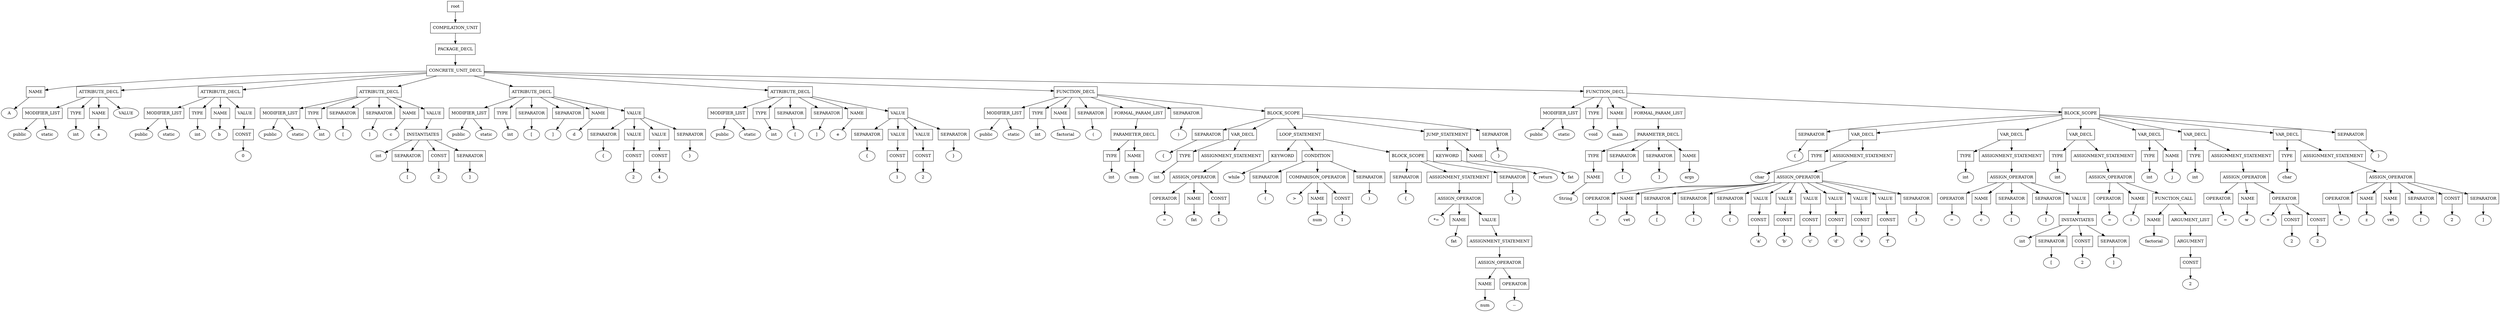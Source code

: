 digraph G {
	splines="TRUE";
	n_0 [label="root", shape="rectangle"]
	n_0 -> n_1
	n_1 [label="COMPILATION_UNIT", shape="rectangle"]
	n_1 -> n_2
	n_2 [label="PACKAGE_DECL", shape="rectangle"]
	n_2 -> n_3
	n_3 [label="CONCRETE_UNIT_DECL", shape="rectangle"]
	n_3 -> n_4
	n_4 [label="NAME", shape="rectangle"]
	n_4 -> n_12
	n_12 [label="A", shape="ellipse"]
	n_3 -> n_5
	n_5 [label="ATTRIBUTE_DECL", shape="rectangle"]
	n_5 -> n_13
	n_13 [label="MODIFIER_LIST", shape="rectangle"]
	n_13 -> n_51
	n_51 [label="public", shape="ellipse"]
	n_13 -> n_52
	n_52 [label="static", shape="ellipse"]
	n_5 -> n_14
	n_14 [label="TYPE", shape="rectangle"]
	n_14 -> n_53
	n_53 [label="int", shape="ellipse"]
	n_5 -> n_15
	n_15 [label="NAME", shape="rectangle"]
	n_15 -> n_54
	n_54 [label="a", shape="ellipse"]
	n_5 -> n_16
	n_16 [label="VALUE", shape="ellipse"]
	n_3 -> n_6
	n_6 [label="ATTRIBUTE_DECL", shape="rectangle"]
	n_6 -> n_17
	n_17 [label="MODIFIER_LIST", shape="rectangle"]
	n_17 -> n_55
	n_55 [label="public", shape="ellipse"]
	n_17 -> n_56
	n_56 [label="static", shape="ellipse"]
	n_6 -> n_18
	n_18 [label="TYPE", shape="rectangle"]
	n_18 -> n_57
	n_57 [label="int", shape="ellipse"]
	n_6 -> n_19
	n_19 [label="NAME", shape="rectangle"]
	n_19 -> n_58
	n_58 [label="b", shape="ellipse"]
	n_6 -> n_20
	n_20 [label="VALUE", shape="rectangle"]
	n_20 -> n_59
	n_59 [label="CONST", shape="rectangle"]
	n_59 -> n_112
	n_112 [label="0", shape="ellipse"]
	n_3 -> n_7
	n_7 [label="ATTRIBUTE_DECL", shape="rectangle"]
	n_7 -> n_21
	n_21 [label="MODIFIER_LIST", shape="rectangle"]
	n_21 -> n_60
	n_60 [label="public", shape="ellipse"]
	n_21 -> n_61
	n_61 [label="static", shape="ellipse"]
	n_7 -> n_22
	n_22 [label="TYPE", shape="rectangle"]
	n_22 -> n_62
	n_62 [label="int", shape="ellipse"]
	n_7 -> n_23
	n_23 [label="SEPARATOR", shape="rectangle"]
	n_23 -> n_63
	n_63 [label="[", shape="ellipse"]
	n_7 -> n_24
	n_24 [label="SEPARATOR", shape="rectangle"]
	n_24 -> n_64
	n_64 [label="]", shape="ellipse"]
	n_7 -> n_25
	n_25 [label="NAME", shape="rectangle"]
	n_25 -> n_65
	n_65 [label="c", shape="ellipse"]
	n_7 -> n_26
	n_26 [label="VALUE", shape="rectangle"]
	n_26 -> n_66
	n_66 [label="INSTANTIATES", shape="rectangle"]
	n_66 -> n_113
	n_113 [label="int", shape="ellipse"]
	n_66 -> n_114
	n_114 [label="SEPARATOR", shape="rectangle"]
	n_114 -> n_154
	n_154 [label="[", shape="ellipse"]
	n_66 -> n_115
	n_115 [label="CONST", shape="rectangle"]
	n_115 -> n_155
	n_155 [label="2", shape="ellipse"]
	n_66 -> n_116
	n_116 [label="SEPARATOR", shape="rectangle"]
	n_116 -> n_156
	n_156 [label="]", shape="ellipse"]
	n_3 -> n_8
	n_8 [label="ATTRIBUTE_DECL", shape="rectangle"]
	n_8 -> n_27
	n_27 [label="MODIFIER_LIST", shape="rectangle"]
	n_27 -> n_67
	n_67 [label="public", shape="ellipse"]
	n_27 -> n_68
	n_68 [label="static", shape="ellipse"]
	n_8 -> n_28
	n_28 [label="TYPE", shape="rectangle"]
	n_28 -> n_69
	n_69 [label="int", shape="ellipse"]
	n_8 -> n_29
	n_29 [label="SEPARATOR", shape="rectangle"]
	n_29 -> n_70
	n_70 [label="[", shape="ellipse"]
	n_8 -> n_30
	n_30 [label="SEPARATOR", shape="rectangle"]
	n_30 -> n_71
	n_71 [label="]", shape="ellipse"]
	n_8 -> n_31
	n_31 [label="NAME", shape="rectangle"]
	n_31 -> n_72
	n_72 [label="d", shape="ellipse"]
	n_8 -> n_32
	n_32 [label="VALUE", shape="rectangle"]
	n_32 -> n_73
	n_73 [label="SEPARATOR", shape="rectangle"]
	n_73 -> n_117
	n_117 [label="{", shape="ellipse"]
	n_32 -> n_74
	n_74 [label="VALUE", shape="rectangle"]
	n_74 -> n_118
	n_118 [label="CONST", shape="rectangle"]
	n_118 -> n_157
	n_157 [label="2", shape="ellipse"]
	n_32 -> n_75
	n_75 [label="VALUE", shape="rectangle"]
	n_75 -> n_119
	n_119 [label="CONST", shape="rectangle"]
	n_119 -> n_158
	n_158 [label="4", shape="ellipse"]
	n_32 -> n_76
	n_76 [label="SEPARATOR", shape="rectangle"]
	n_76 -> n_120
	n_120 [label="}", shape="ellipse"]
	n_3 -> n_9
	n_9 [label="ATTRIBUTE_DECL", shape="rectangle"]
	n_9 -> n_33
	n_33 [label="MODIFIER_LIST", shape="rectangle"]
	n_33 -> n_77
	n_77 [label="public", shape="ellipse"]
	n_33 -> n_78
	n_78 [label="static", shape="ellipse"]
	n_9 -> n_34
	n_34 [label="TYPE", shape="rectangle"]
	n_34 -> n_79
	n_79 [label="int", shape="ellipse"]
	n_9 -> n_35
	n_35 [label="SEPARATOR", shape="rectangle"]
	n_35 -> n_80
	n_80 [label="[", shape="ellipse"]
	n_9 -> n_36
	n_36 [label="SEPARATOR", shape="rectangle"]
	n_36 -> n_81
	n_81 [label="]", shape="ellipse"]
	n_9 -> n_37
	n_37 [label="NAME", shape="rectangle"]
	n_37 -> n_82
	n_82 [label="e", shape="ellipse"]
	n_9 -> n_38
	n_38 [label="VALUE", shape="rectangle"]
	n_38 -> n_83
	n_83 [label="SEPARATOR", shape="rectangle"]
	n_83 -> n_121
	n_121 [label="{", shape="ellipse"]
	n_38 -> n_84
	n_84 [label="VALUE", shape="rectangle"]
	n_84 -> n_122
	n_122 [label="CONST", shape="rectangle"]
	n_122 -> n_159
	n_159 [label="1", shape="ellipse"]
	n_38 -> n_85
	n_85 [label="VALUE", shape="rectangle"]
	n_85 -> n_123
	n_123 [label="CONST", shape="rectangle"]
	n_123 -> n_160
	n_160 [label="2", shape="ellipse"]
	n_38 -> n_86
	n_86 [label="SEPARATOR", shape="rectangle"]
	n_86 -> n_124
	n_124 [label="}", shape="ellipse"]
	n_3 -> n_10
	n_10 [label="FUNCTION_DECL", shape="rectangle"]
	n_10 -> n_39
	n_39 [label="MODIFIER_LIST", shape="rectangle"]
	n_39 -> n_87
	n_87 [label="public", shape="ellipse"]
	n_39 -> n_88
	n_88 [label="static", shape="ellipse"]
	n_10 -> n_40
	n_40 [label="TYPE", shape="rectangle"]
	n_40 -> n_89
	n_89 [label="int", shape="ellipse"]
	n_10 -> n_41
	n_41 [label="NAME", shape="rectangle"]
	n_41 -> n_90
	n_90 [label="factorial", shape="ellipse"]
	n_10 -> n_42
	n_42 [label="SEPARATOR", shape="rectangle"]
	n_42 -> n_91
	n_91 [label="(", shape="ellipse"]
	n_10 -> n_43
	n_43 [label="FORMAL_PARAM_LIST", shape="rectangle"]
	n_43 -> n_92
	n_92 [label="PARAMETER_DECL", shape="rectangle"]
	n_92 -> n_125
	n_125 [label="TYPE", shape="rectangle"]
	n_125 -> n_161
	n_161 [label="int", shape="ellipse"]
	n_92 -> n_126
	n_126 [label="NAME", shape="rectangle"]
	n_126 -> n_162
	n_162 [label="num", shape="ellipse"]
	n_10 -> n_44
	n_44 [label="SEPARATOR", shape="rectangle"]
	n_44 -> n_93
	n_93 [label=")", shape="ellipse"]
	n_10 -> n_45
	n_45 [label="BLOCK_SCOPE", shape="rectangle"]
	n_45 -> n_94
	n_94 [label="SEPARATOR", shape="rectangle"]
	n_94 -> n_127
	n_127 [label="{", shape="ellipse"]
	n_45 -> n_95
	n_95 [label="VAR_DECL", shape="rectangle"]
	n_95 -> n_128
	n_128 [label="TYPE", shape="rectangle"]
	n_128 -> n_163
	n_163 [label="int", shape="ellipse"]
	n_95 -> n_129
	n_129 [label="ASSIGNMENT_STATEMENT", shape="rectangle"]
	n_129 -> n_164
	n_164 [label="ASSIGN_OPERATOR", shape="rectangle"]
	n_164 -> n_190
	n_190 [label="OPERATOR", shape="rectangle"]
	n_190 -> n_231
	n_231 [label="=", shape="ellipse"]
	n_164 -> n_191
	n_191 [label="NAME", shape="rectangle"]
	n_191 -> n_232
	n_232 [label="fat", shape="ellipse"]
	n_164 -> n_192
	n_192 [label="CONST", shape="rectangle"]
	n_192 -> n_233
	n_233 [label="1", shape="ellipse"]
	n_45 -> n_96
	n_96 [label="LOOP_STATEMENT", shape="rectangle"]
	n_96 -> n_130
	n_130 [label="KEYWORD", shape="rectangle"]
	n_130 -> n_165
	n_165 [label="while", shape="ellipse"]
	n_96 -> n_131
	n_131 [label="CONDITION", shape="rectangle"]
	n_131 -> n_166
	n_166 [label="SEPARATOR", shape="rectangle"]
	n_166 -> n_193
	n_193 [label="(", shape="ellipse"]
	n_131 -> n_167
	n_167 [label="COMPARISON_OPERATOR", shape="rectangle"]
	n_167 -> n_194
	n_194 [label=">", shape="ellipse"]
	n_167 -> n_195
	n_195 [label="NAME", shape="rectangle"]
	n_195 -> n_234
	n_234 [label="num", shape="ellipse"]
	n_167 -> n_196
	n_196 [label="CONST", shape="rectangle"]
	n_196 -> n_235
	n_235 [label="1", shape="ellipse"]
	n_131 -> n_168
	n_168 [label="SEPARATOR", shape="rectangle"]
	n_168 -> n_197
	n_197 [label=")", shape="ellipse"]
	n_96 -> n_132
	n_132 [label="BLOCK_SCOPE", shape="rectangle"]
	n_132 -> n_169
	n_169 [label="SEPARATOR", shape="rectangle"]
	n_169 -> n_198
	n_198 [label="{", shape="ellipse"]
	n_132 -> n_170
	n_170 [label="ASSIGNMENT_STATEMENT", shape="rectangle"]
	n_170 -> n_199
	n_199 [label="ASSIGN_OPERATOR", shape="rectangle"]
	n_199 -> n_236
	n_236 [label="*=", shape="ellipse"]
	n_199 -> n_237
	n_237 [label="NAME", shape="rectangle"]
	n_237 -> n_271
	n_271 [label="fat", shape="ellipse"]
	n_199 -> n_238
	n_238 [label="VALUE", shape="rectangle"]
	n_238 -> n_272
	n_272 [label="ASSIGNMENT_STATEMENT", shape="rectangle"]
	n_272 -> n_287
	n_287 [label="ASSIGN_OPERATOR", shape="rectangle"]
	n_287 -> n_292
	n_292 [label="NAME", shape="rectangle"]
	n_292 -> n_295
	n_295 [label="num", shape="ellipse"]
	n_287 -> n_293
	n_293 [label="OPERATOR", shape="rectangle"]
	n_293 -> n_296
	n_296 [label="--", shape="ellipse"]
	n_132 -> n_171
	n_171 [label="SEPARATOR", shape="rectangle"]
	n_171 -> n_200
	n_200 [label="}", shape="ellipse"]
	n_45 -> n_97
	n_97 [label="JUMP_STATEMENT", shape="rectangle"]
	n_97 -> n_133
	n_133 [label="KEYWORD", shape="rectangle"]
	n_133 -> n_172
	n_172 [label="return", shape="ellipse"]
	n_97 -> n_134
	n_134 [label="NAME", shape="rectangle"]
	n_134 -> n_173
	n_173 [label="fat", shape="ellipse"]
	n_45 -> n_98
	n_98 [label="SEPARATOR", shape="rectangle"]
	n_98 -> n_135
	n_135 [label="}", shape="ellipse"]
	n_3 -> n_11
	n_11 [label="FUNCTION_DECL", shape="rectangle"]
	n_11 -> n_46
	n_46 [label="MODIFIER_LIST", shape="rectangle"]
	n_46 -> n_99
	n_99 [label="public", shape="ellipse"]
	n_46 -> n_100
	n_100 [label="static", shape="ellipse"]
	n_11 -> n_47
	n_47 [label="TYPE", shape="rectangle"]
	n_47 -> n_101
	n_101 [label="void", shape="ellipse"]
	n_11 -> n_48
	n_48 [label="NAME", shape="rectangle"]
	n_48 -> n_102
	n_102 [label="main", shape="ellipse"]
	n_11 -> n_49
	n_49 [label="FORMAL_PARAM_LIST", shape="rectangle"]
	n_49 -> n_103
	n_103 [label="PARAMETER_DECL", shape="rectangle"]
	n_103 -> n_136
	n_136 [label="TYPE", shape="rectangle"]
	n_136 -> n_174
	n_174 [label="NAME", shape="rectangle"]
	n_174 -> n_201
	n_201 [label="String", shape="ellipse"]
	n_103 -> n_137
	n_137 [label="SEPARATOR", shape="rectangle"]
	n_137 -> n_175
	n_175 [label="[", shape="ellipse"]
	n_103 -> n_138
	n_138 [label="SEPARATOR", shape="rectangle"]
	n_138 -> n_176
	n_176 [label="]", shape="ellipse"]
	n_103 -> n_139
	n_139 [label="NAME", shape="rectangle"]
	n_139 -> n_177
	n_177 [label="args", shape="ellipse"]
	n_11 -> n_50
	n_50 [label="BLOCK_SCOPE", shape="rectangle"]
	n_50 -> n_104
	n_104 [label="SEPARATOR", shape="rectangle"]
	n_104 -> n_140
	n_140 [label="{", shape="ellipse"]
	n_50 -> n_105
	n_105 [label="VAR_DECL", shape="rectangle"]
	n_105 -> n_141
	n_141 [label="TYPE", shape="rectangle"]
	n_141 -> n_178
	n_178 [label="char", shape="ellipse"]
	n_105 -> n_142
	n_142 [label="ASSIGNMENT_STATEMENT", shape="rectangle"]
	n_142 -> n_179
	n_179 [label="ASSIGN_OPERATOR", shape="rectangle"]
	n_179 -> n_202
	n_202 [label="OPERATOR", shape="rectangle"]
	n_202 -> n_239
	n_239 [label="=", shape="ellipse"]
	n_179 -> n_203
	n_203 [label="NAME", shape="rectangle"]
	n_203 -> n_240
	n_240 [label="vet", shape="ellipse"]
	n_179 -> n_204
	n_204 [label="SEPARATOR", shape="rectangle"]
	n_204 -> n_241
	n_241 [label="[", shape="ellipse"]
	n_179 -> n_205
	n_205 [label="SEPARATOR", shape="rectangle"]
	n_205 -> n_242
	n_242 [label="]", shape="ellipse"]
	n_179 -> n_206
	n_206 [label="SEPARATOR", shape="rectangle"]
	n_206 -> n_243
	n_243 [label="{", shape="ellipse"]
	n_179 -> n_207
	n_207 [label="VALUE", shape="rectangle"]
	n_207 -> n_244
	n_244 [label="CONST", shape="rectangle"]
	n_244 -> n_273
	n_273 [label="'a'", shape="ellipse"]
	n_179 -> n_208
	n_208 [label="VALUE", shape="rectangle"]
	n_208 -> n_245
	n_245 [label="CONST", shape="rectangle"]
	n_245 -> n_274
	n_274 [label="'b'", shape="ellipse"]
	n_179 -> n_209
	n_209 [label="VALUE", shape="rectangle"]
	n_209 -> n_246
	n_246 [label="CONST", shape="rectangle"]
	n_246 -> n_275
	n_275 [label="'c'", shape="ellipse"]
	n_179 -> n_210
	n_210 [label="VALUE", shape="rectangle"]
	n_210 -> n_247
	n_247 [label="CONST", shape="rectangle"]
	n_247 -> n_276
	n_276 [label="'d'", shape="ellipse"]
	n_179 -> n_211
	n_211 [label="VALUE", shape="rectangle"]
	n_211 -> n_248
	n_248 [label="CONST", shape="rectangle"]
	n_248 -> n_277
	n_277 [label="'e'", shape="ellipse"]
	n_179 -> n_212
	n_212 [label="VALUE", shape="rectangle"]
	n_212 -> n_249
	n_249 [label="CONST", shape="rectangle"]
	n_249 -> n_278
	n_278 [label="'f'", shape="ellipse"]
	n_179 -> n_213
	n_213 [label="SEPARATOR", shape="rectangle"]
	n_213 -> n_250
	n_250 [label="}", shape="ellipse"]
	n_50 -> n_106
	n_106 [label="VAR_DECL", shape="rectangle"]
	n_106 -> n_143
	n_143 [label="TYPE", shape="rectangle"]
	n_143 -> n_180
	n_180 [label="int", shape="ellipse"]
	n_106 -> n_144
	n_144 [label="ASSIGNMENT_STATEMENT", shape="rectangle"]
	n_144 -> n_181
	n_181 [label="ASSIGN_OPERATOR", shape="rectangle"]
	n_181 -> n_214
	n_214 [label="OPERATOR", shape="rectangle"]
	n_214 -> n_251
	n_251 [label="=", shape="ellipse"]
	n_181 -> n_215
	n_215 [label="NAME", shape="rectangle"]
	n_215 -> n_252
	n_252 [label="c", shape="ellipse"]
	n_181 -> n_216
	n_216 [label="SEPARATOR", shape="rectangle"]
	n_216 -> n_253
	n_253 [label="[", shape="ellipse"]
	n_181 -> n_217
	n_217 [label="SEPARATOR", shape="rectangle"]
	n_217 -> n_254
	n_254 [label="]", shape="ellipse"]
	n_181 -> n_218
	n_218 [label="VALUE", shape="rectangle"]
	n_218 -> n_255
	n_255 [label="INSTANTIATES", shape="rectangle"]
	n_255 -> n_279
	n_279 [label="int", shape="ellipse"]
	n_255 -> n_280
	n_280 [label="SEPARATOR", shape="rectangle"]
	n_280 -> n_288
	n_288 [label="[", shape="ellipse"]
	n_255 -> n_281
	n_281 [label="CONST", shape="rectangle"]
	n_281 -> n_289
	n_289 [label="2", shape="ellipse"]
	n_255 -> n_282
	n_282 [label="SEPARATOR", shape="rectangle"]
	n_282 -> n_290
	n_290 [label="]", shape="ellipse"]
	n_50 -> n_107
	n_107 [label="VAR_DECL", shape="rectangle"]
	n_107 -> n_145
	n_145 [label="TYPE", shape="rectangle"]
	n_145 -> n_182
	n_182 [label="int", shape="ellipse"]
	n_107 -> n_146
	n_146 [label="ASSIGNMENT_STATEMENT", shape="rectangle"]
	n_146 -> n_183
	n_183 [label="ASSIGN_OPERATOR", shape="rectangle"]
	n_183 -> n_219
	n_219 [label="OPERATOR", shape="rectangle"]
	n_219 -> n_256
	n_256 [label="=", shape="ellipse"]
	n_183 -> n_220
	n_220 [label="NAME", shape="rectangle"]
	n_220 -> n_257
	n_257 [label="i", shape="ellipse"]
	n_183 -> n_221
	n_221 [label="FUNCTION_CALL", shape="rectangle"]
	n_221 -> n_258
	n_258 [label="NAME", shape="rectangle"]
	n_258 -> n_283
	n_283 [label="factorial", shape="ellipse"]
	n_221 -> n_259
	n_259 [label="ARGUMENT_LIST", shape="rectangle"]
	n_259 -> n_284
	n_284 [label="ARGUMENT", shape="rectangle"]
	n_284 -> n_291
	n_291 [label="CONST", shape="rectangle"]
	n_291 -> n_294
	n_294 [label="2", shape="ellipse"]
	n_50 -> n_108
	n_108 [label="VAR_DECL", shape="rectangle"]
	n_108 -> n_147
	n_147 [label="TYPE", shape="rectangle"]
	n_147 -> n_184
	n_184 [label="int", shape="ellipse"]
	n_108 -> n_148
	n_148 [label="NAME", shape="rectangle"]
	n_148 -> n_185
	n_185 [label="j", shape="ellipse"]
	n_50 -> n_109
	n_109 [label="VAR_DECL", shape="rectangle"]
	n_109 -> n_149
	n_149 [label="TYPE", shape="rectangle"]
	n_149 -> n_186
	n_186 [label="int", shape="ellipse"]
	n_109 -> n_150
	n_150 [label="ASSIGNMENT_STATEMENT", shape="rectangle"]
	n_150 -> n_187
	n_187 [label="ASSIGN_OPERATOR", shape="rectangle"]
	n_187 -> n_222
	n_222 [label="OPERATOR", shape="rectangle"]
	n_222 -> n_260
	n_260 [label="=", shape="ellipse"]
	n_187 -> n_223
	n_223 [label="NAME", shape="rectangle"]
	n_223 -> n_261
	n_261 [label="w", shape="ellipse"]
	n_187 -> n_224
	n_224 [label="OPERATOR", shape="rectangle"]
	n_224 -> n_262
	n_262 [label="+", shape="ellipse"]
	n_224 -> n_263
	n_263 [label="CONST", shape="rectangle"]
	n_263 -> n_285
	n_285 [label="2", shape="ellipse"]
	n_224 -> n_264
	n_264 [label="CONST", shape="rectangle"]
	n_264 -> n_286
	n_286 [label="2", shape="ellipse"]
	n_50 -> n_110
	n_110 [label="VAR_DECL", shape="rectangle"]
	n_110 -> n_151
	n_151 [label="TYPE", shape="rectangle"]
	n_151 -> n_188
	n_188 [label="char", shape="ellipse"]
	n_110 -> n_152
	n_152 [label="ASSIGNMENT_STATEMENT", shape="rectangle"]
	n_152 -> n_189
	n_189 [label="ASSIGN_OPERATOR", shape="rectangle"]
	n_189 -> n_225
	n_225 [label="OPERATOR", shape="rectangle"]
	n_225 -> n_265
	n_265 [label="=", shape="ellipse"]
	n_189 -> n_226
	n_226 [label="NAME", shape="rectangle"]
	n_226 -> n_266
	n_266 [label="z", shape="ellipse"]
	n_189 -> n_227
	n_227 [label="NAME", shape="rectangle"]
	n_227 -> n_267
	n_267 [label="vet", shape="ellipse"]
	n_189 -> n_228
	n_228 [label="SEPARATOR", shape="rectangle"]
	n_228 -> n_268
	n_268 [label="[", shape="ellipse"]
	n_189 -> n_229
	n_229 [label="CONST", shape="rectangle"]
	n_229 -> n_269
	n_269 [label="2", shape="ellipse"]
	n_189 -> n_230
	n_230 [label="SEPARATOR", shape="rectangle"]
	n_230 -> n_270
	n_270 [label="]", shape="ellipse"]
	n_50 -> n_111
	n_111 [label="SEPARATOR", shape="rectangle"]
	n_111 -> n_153
	n_153 [label="}", shape="ellipse"]
}